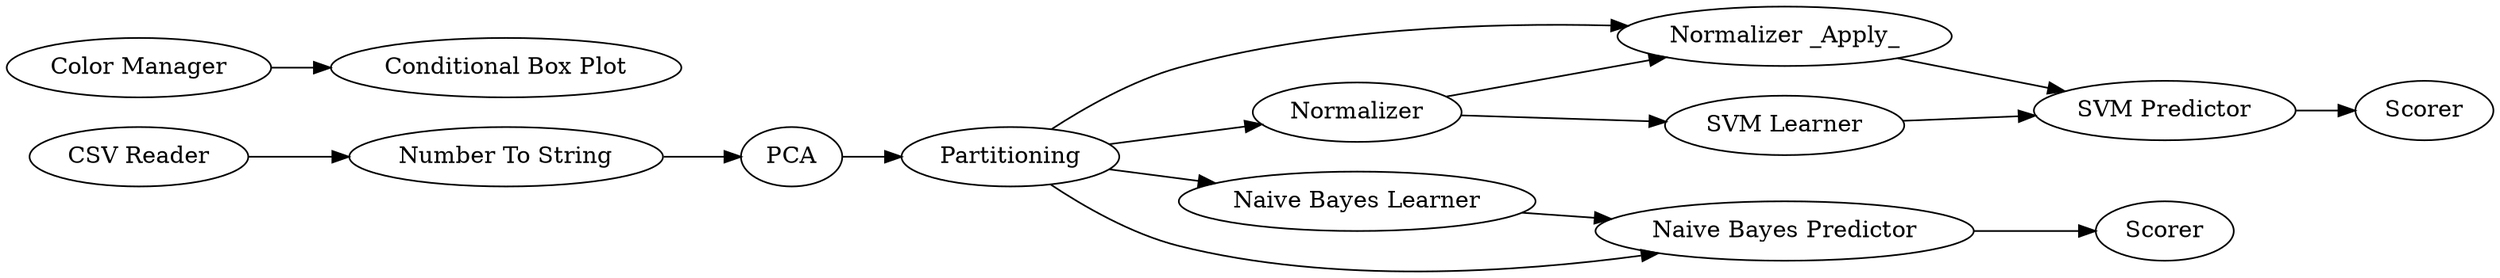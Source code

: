 digraph {
	11 -> 6
	6 -> 3
	4 -> 5
	3 -> 7
	8 -> 9
	3 -> 8
	1 -> 12
	13 -> 14
	6 -> 13
	14 -> 15
	9 -> 10
	6 -> 7
	12 -> 11
	6 -> 14
	7 -> 9
	5 [label="Conditional Box Plot"]
	13 [label="Naive Bayes Learner"]
	1 [label="CSV Reader"]
	7 [label="Normalizer _Apply_"]
	9 [label="SVM Predictor"]
	11 [label=PCA]
	4 [label="Color Manager"]
	10 [label=Scorer]
	8 [label="SVM Learner"]
	6 [label=Partitioning]
	15 [label=Scorer]
	14 [label="Naive Bayes Predictor"]
	3 [label=Normalizer]
	12 [label="Number To String"]
	rankdir=LR
}
